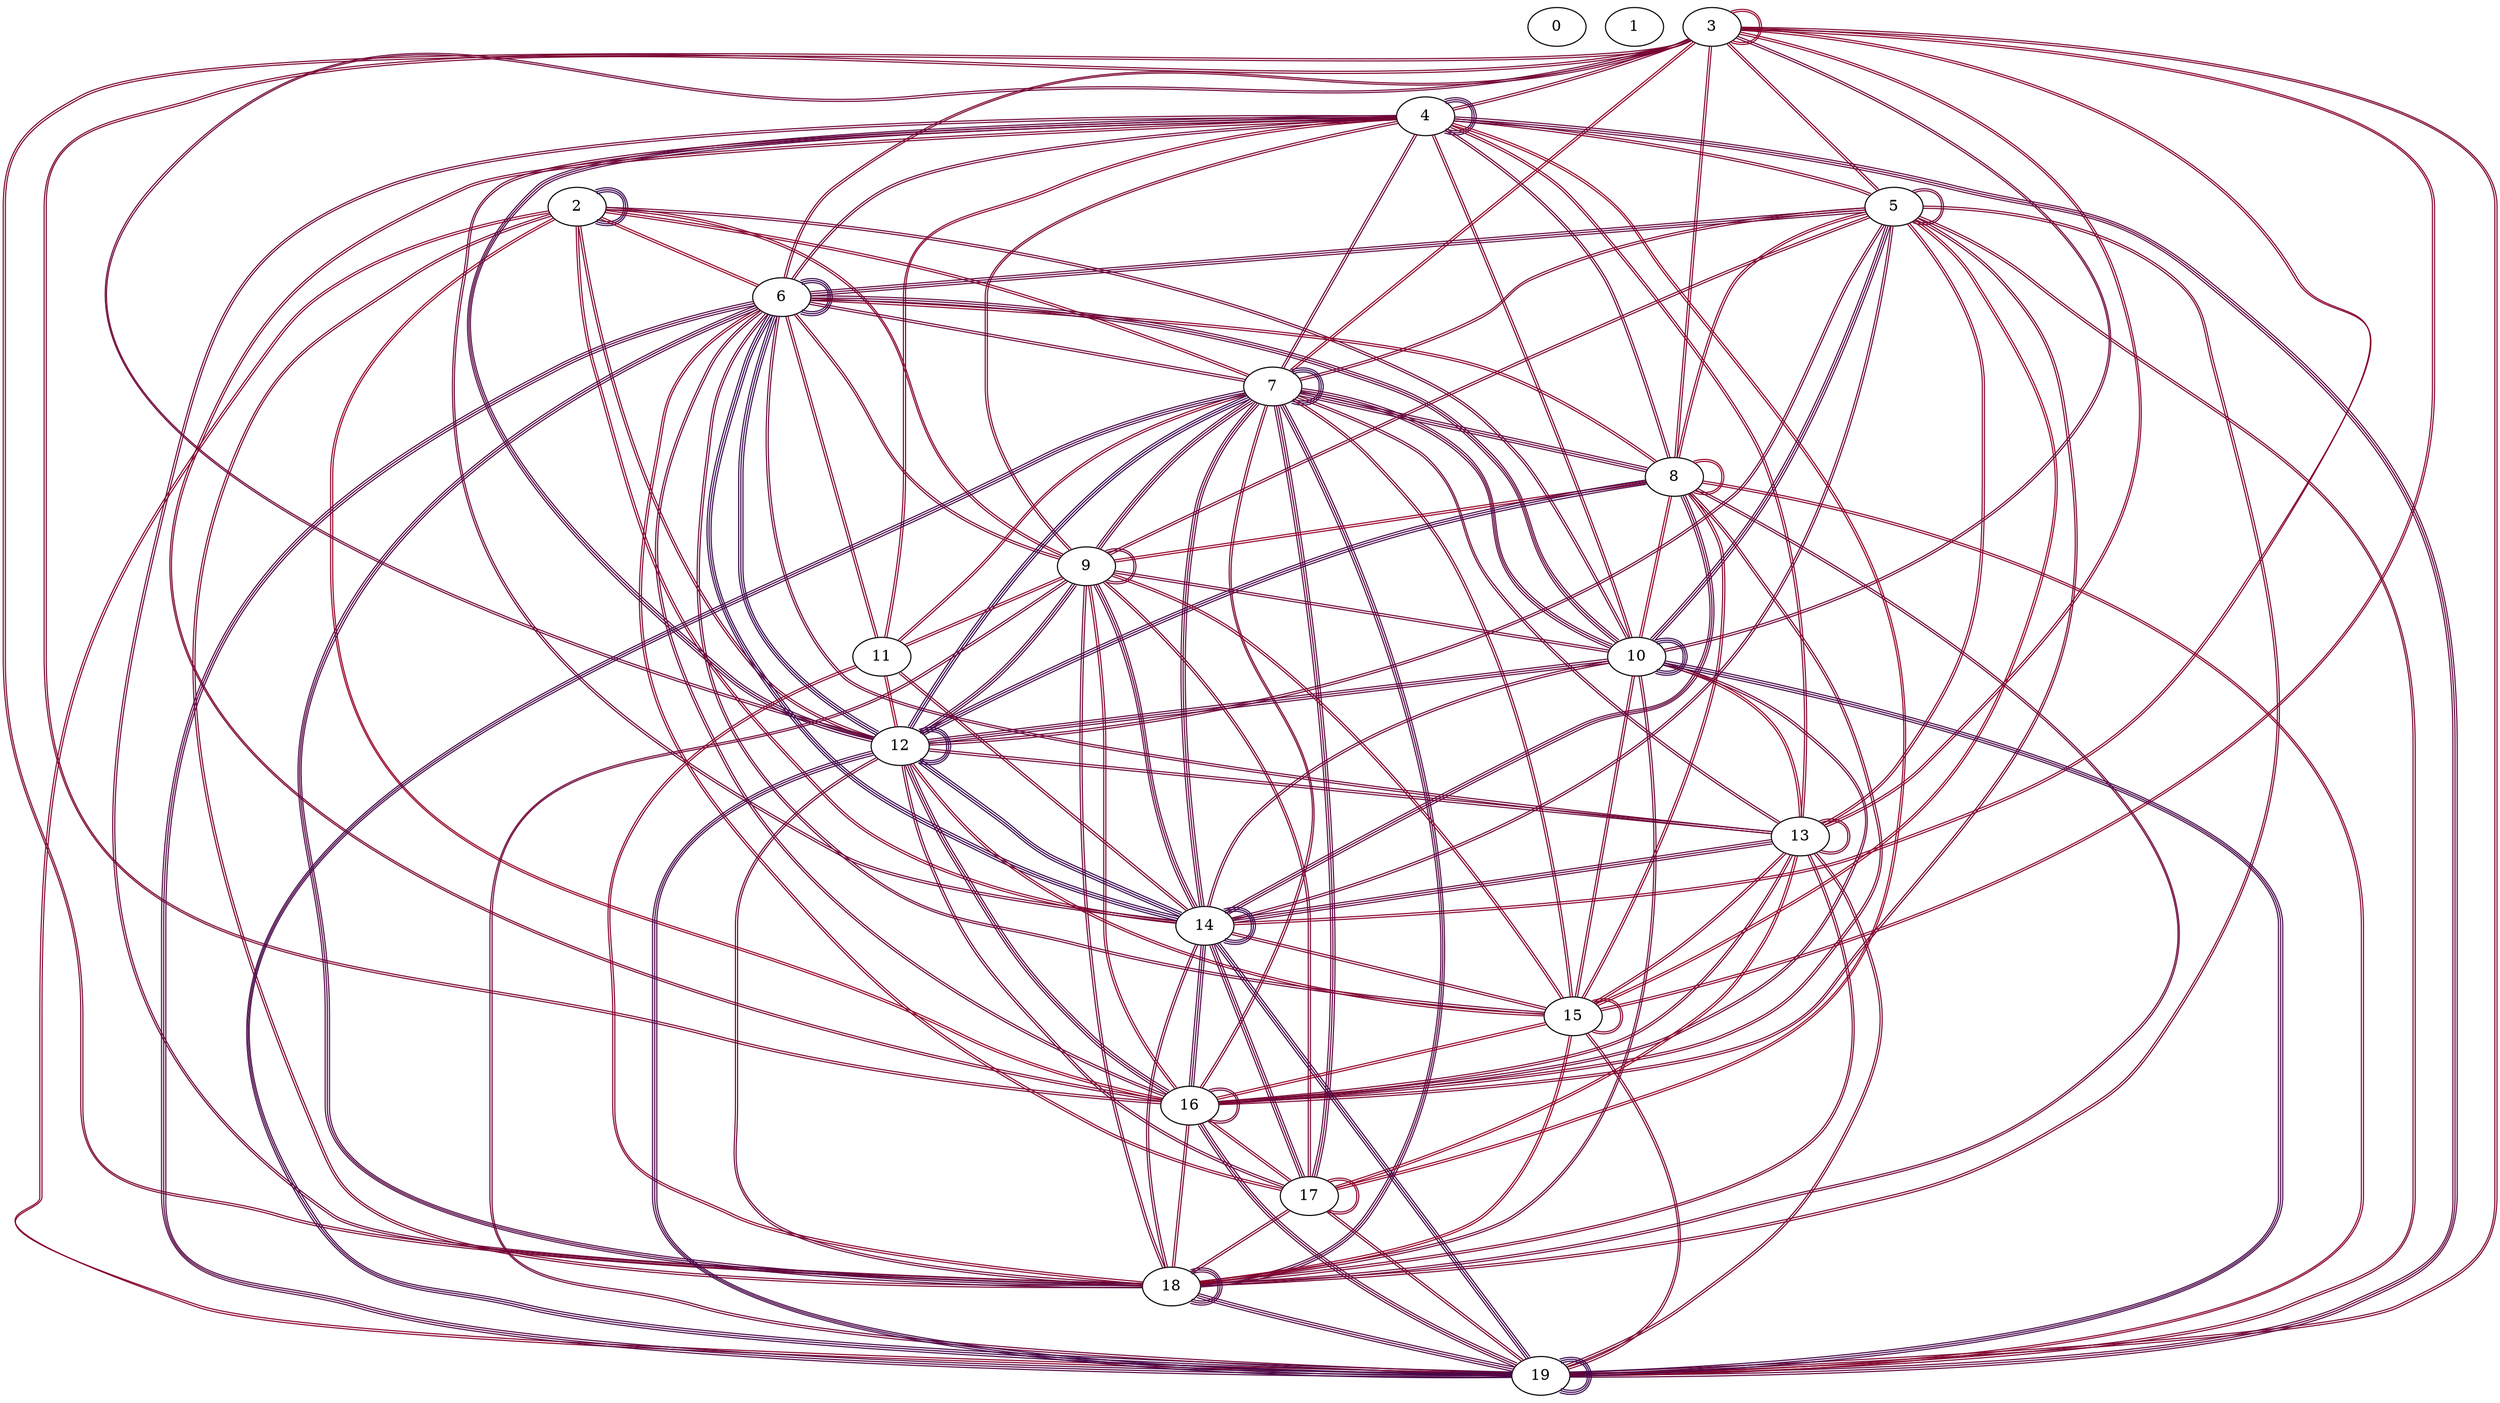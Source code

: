 graph "G" {
ratio=1
0 [pos="0,0!"	];
1 [pos="1,1!"	];
2 [pos="2,2!"	];
3 [pos="3,3!"	];
4 [pos="4,4!"	];
5 [pos="5,5!"	];
6 [pos="6,6!"	];
7 [pos="7,7!"	];
8 [pos="8,8!"	];
9 [pos="9,9!"	];
10 [pos="10,10!"	];
11 [pos="11,11!"	];
12 [pos="12,12!"	];
13 [pos="13,13!"	];
14 [pos="14,14!"	];
15 [pos="15,15!"	];
16 [pos="16,16!"	];
17 [pos="17,17!"	];
18 [pos="18,18!"	];
19 [pos="19,19!"	];

2 -- 2 [color="#3A074E:#3A074E:#3A074E"];
2 -- 6 [color="#940327:#940327"];
2 -- 7 [color="#87042C:#87042C"];
2 -- 9 [color="#87042C:#87042C"];
2 -- 10 [color="#6E0538:#6E0538"];
2 -- 12 [color="#7A0432:#7A0432"];
2 -- 14 [color="#87042C:#87042C"];
2 -- 16 [color="#940327:#940327"];
2 -- 18 [color="#7A0432:#7A0432"];
2 -- 19 [color="#87042C:#87042C"];
3 -- 3 [color="#940327:#940327"];
3 -- 4 [color="#7A0432:#7A0432"];
3 -- 5 [color="#87042C:#87042C"];
3 -- 6 [color="#7A0432:#7A0432"];
3 -- 7 [color="#940327:#940327"];
3 -- 8 [color="#87042C:#87042C"];
3 -- 10 [color="#6E0538:#6E0538"];
3 -- 12 [color="#6E0538:#6E0538"];
3 -- 13 [color="#87042C:#87042C"];
3 -- 14 [color="#87042C:#87042C"];
3 -- 15 [color="#87042C:#87042C"];
3 -- 16 [color="#7A0432:#7A0432"];
3 -- 18 [color="#7A0432:#7A0432"];
3 -- 19 [color="#7A0432:#7A0432"];
4 -- 4 [color="#470648:#470648:#470648"];
4 -- 5 [color="#7A0432:#7A0432"];
4 -- 6 [color="#6E0538:#6E0538"];
4 -- 7 [color="#6E0538:#6E0538"];
4 -- 8 [color="#6E0538:#6E0538"];
4 -- 9 [color="#7A0432:#7A0432"];
4 -- 10 [color="#7A0432:#7A0432"];
4 -- 11 [color="#87042C:#87042C"];
4 -- 12 [color="#540643:#540643:#540643"];
4 -- 13 [color="#87042C:#87042C"];
4 -- 14 [color="#6E0538:#6E0538"];
4 -- 16 [color="#7A0432:#7A0432"];
4 -- 17 [color="#940327:#940327"];
4 -- 18 [color="#6E0538:#6E0538"];
4 -- 19 [color="#61053D:#61053D:#61053D"];
5 -- 5 [color="#6E0538:#6E0538"];
5 -- 6 [color="#61053D:#61053D:#61053D"];
5 -- 7 [color="#7A0432:#7A0432"];
5 -- 8 [color="#87042C:#87042C"];
5 -- 9 [color="#7A0432:#7A0432"];
5 -- 10 [color="#540643:#540643:#540643"];
5 -- 12 [color="#6E0538:#6E0538"];
5 -- 13 [color="#87042C:#87042C"];
5 -- 14 [color="#6E0538:#6E0538"];
5 -- 15 [color="#940327:#940327"];
5 -- 16 [color="#7A0432:#7A0432"];
5 -- 18 [color="#7A0432:#7A0432"];
5 -- 19 [color="#7A0432:#7A0432"];
6 -- 6 [color="#3A074E:#3A074E:#3A074E"];
6 -- 7 [color="#6E0538:#6E0538"];
6 -- 8 [color="#87042C:#87042C"];
6 -- 9 [color="#7A0432:#7A0432"];
6 -- 10 [color="#61053D:#61053D:#61053D"];
6 -- 11 [color="#7A0432:#7A0432"];
6 -- 12 [color="#3A074E:#3A074E:#3A074E"];
6 -- 13 [color="#6E0538:#6E0538"];
6 -- 14 [color="#3A074E:#3A074E:#3A074E"];
6 -- 15 [color="#6E0538:#6E0538"];
6 -- 16 [color="#6E0538:#6E0538"];
6 -- 17 [color="#87042C:#87042C"];
6 -- 18 [color="#540643:#540643:#540643"];
6 -- 19 [color="#540643:#540643:#540643"];
7 -- 7 [color="#3A074E:#3A074E:#3A074E"];
7 -- 8 [color="#61053D:#61053D:#61053D"];
7 -- 9 [color="#61053D:#61053D:#61053D"];
7 -- 10 [color="#61053D:#61053D:#61053D"];
7 -- 11 [color="#87042C:#87042C"];
7 -- 12 [color="#3A074E:#3A074E:#3A074E"];
7 -- 13 [color="#6E0538:#6E0538"];
7 -- 14 [color="#61053D:#61053D:#61053D"];
7 -- 15 [color="#7A0432:#7A0432"];
7 -- 16 [color="#7A0432:#7A0432"];
7 -- 17 [color="#61053D:#61053D:#61053D"];
7 -- 18 [color="#540643:#540643:#540643"];
7 -- 19 [color="#470648:#470648:#470648"];
8 -- 8 [color="#940327:#940327"];
8 -- 9 [color="#940327:#940327"];
8 -- 10 [color="#940327:#940327"];
8 -- 12 [color="#470648:#470648:#470648"];
8 -- 14 [color="#61053D:#61053D:#61053D"];
8 -- 15 [color="#87042C:#87042C"];
8 -- 16 [color="#7A0432:#7A0432"];
8 -- 18 [color="#6E0538:#6E0538"];
8 -- 19 [color="#87042C:#87042C"];
9 -- 9 [color="#6E0538:#6E0538"];
9 -- 10 [color="#6E0538:#6E0538"];
9 -- 11 [color="#87042C:#87042C"];
9 -- 12 [color="#540643:#540643:#540643"];
9 -- 14 [color="#61053D:#61053D:#61053D"];
9 -- 15 [color="#87042C:#87042C"];
9 -- 16 [color="#87042C:#87042C"];
9 -- 17 [color="#7A0432:#7A0432"];
9 -- 18 [color="#6E0538:#6E0538"];
9 -- 19 [color="#6E0538:#6E0538"];
10 -- 10 [color="#3A074E:#3A074E:#3A074E"];
10 -- 12 [color="#61053D:#61053D:#61053D"];
10 -- 13 [color="#940327:#940327"];
10 -- 14 [color="#6E0538:#6E0538"];
10 -- 15 [color="#7A0432:#7A0432"];
10 -- 16 [color="#6E0538:#6E0538"];
10 -- 18 [color="#6E0538:#6E0538"];
10 -- 19 [color="#470648:#470648:#470648"];
11 -- 12 [color="#940327:#940327"];
11 -- 14 [color="#7A0432:#7A0432"];
11 -- 18 [color="#87042C:#87042C"];
12 -- 12 [color="#3A074E:#3A074E:#3A074E"];
12 -- 13 [color="#6E0538:#6E0538"];
12 -- 14 [color="#3A074E:#3A074E:#3A074E"];
12 -- 15 [color="#87042C:#87042C"];
12 -- 16 [color="#61053D:#61053D:#61053D"];
12 -- 17 [color="#6E0538:#6E0538"];
12 -- 18 [color="#6E0538:#6E0538"];
12 -- 19 [color="#470648:#470648:#470648"];
13 -- 13 [color="#7A0432:#7A0432"];
13 -- 14 [color="#61053D:#61053D:#61053D"];
13 -- 15 [color="#87042C:#87042C"];
13 -- 16 [color="#7A0432:#7A0432"];
13 -- 17 [color="#940327:#940327"];
13 -- 18 [color="#7A0432:#7A0432"];
13 -- 19 [color="#7A0432:#7A0432"];
14 -- 14 [color="#3A074E:#3A074E:#3A074E"];
14 -- 15 [color="#7A0432:#7A0432"];
14 -- 16 [color="#540643:#540643:#540643"];
14 -- 17 [color="#61053D:#61053D:#61053D"];
14 -- 18 [color="#6E0538:#6E0538"];
14 -- 19 [color="#470648:#470648:#470648"];
15 -- 15 [color="#87042C:#87042C"];
15 -- 16 [color="#940327:#940327"];
15 -- 18 [color="#940327:#940327"];
15 -- 19 [color="#7A0432:#7A0432"];
16 -- 16 [color="#6E0538:#6E0538"];
16 -- 17 [color="#87042C:#87042C"];
16 -- 18 [color="#7A0432:#7A0432"];
16 -- 19 [color="#61053D:#61053D:#61053D"];
17 -- 17 [color="#87042C:#87042C"];
17 -- 18 [color="#7A0432:#7A0432"];
17 -- 19 [color="#7A0432:#7A0432"];
18 -- 18 [color="#540643:#540643:#540643"];
18 -- 19 [color="#540643:#540643:#540643"];
19 -- 19 [color="#3A074E:#3A074E:#3A074E"];
}